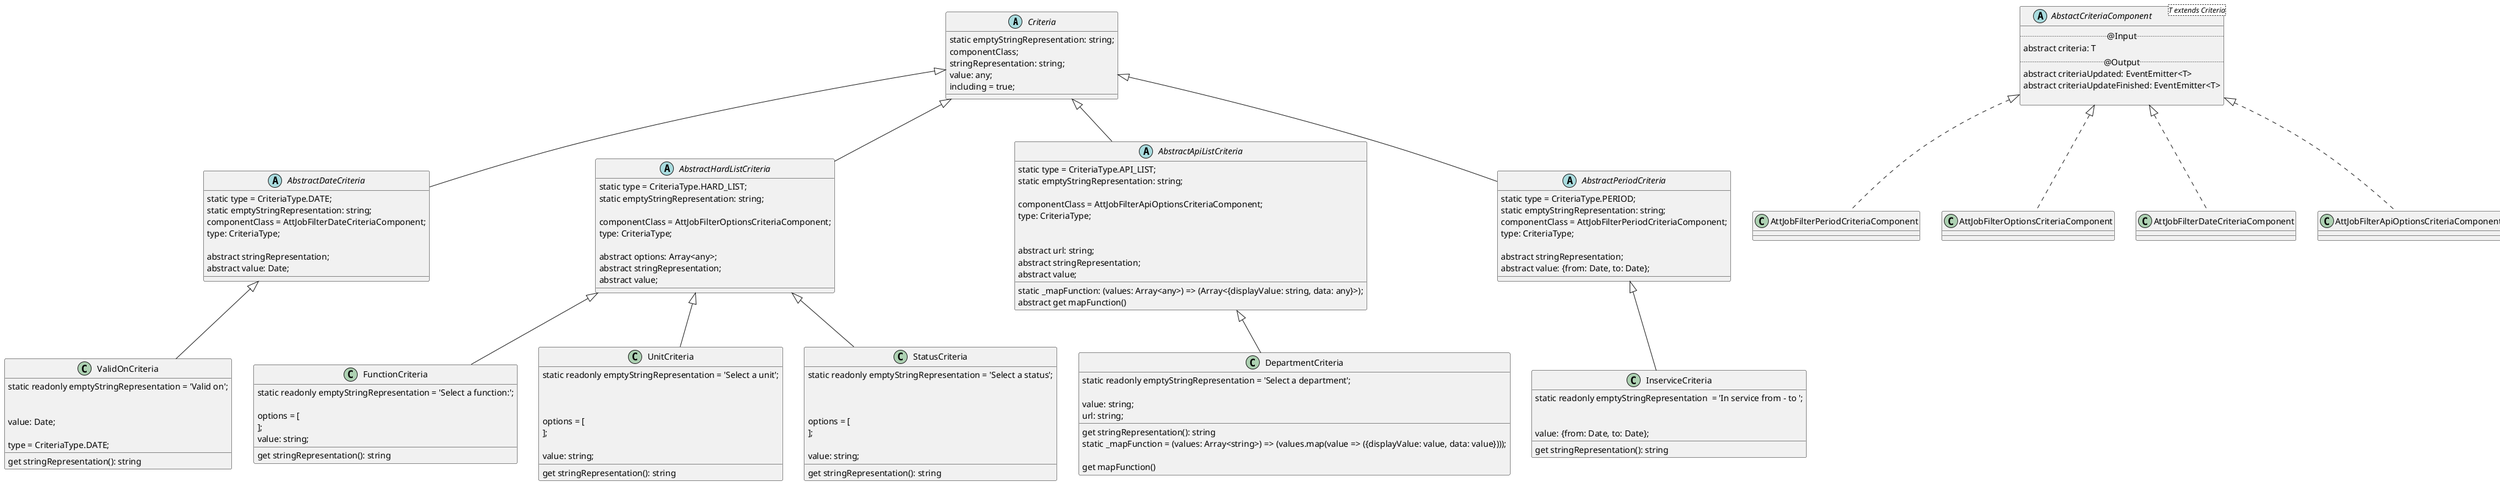 @startuml


' ********* CLASSES AND INTERFACES ********* ' 

abstract class Criteria {
    static emptyStringRepresentation: string;
    componentClass;
    stringRepresentation: string;
    value: any;
    including = true;
}


abstract class AbstractDateCriteria extends Criteria {

    static type = CriteriaType.DATE;
    static emptyStringRepresentation: string;
    componentClass = AttJobFilterDateCriteriaComponent;
    type: CriteriaType;

    abstract stringRepresentation;
    abstract value: Date;


}

abstract class AbstractHardListCriteria extends Criteria {

    static type = CriteriaType.HARD_LIST;
    static emptyStringRepresentation: string;

    componentClass = AttJobFilterOptionsCriteriaComponent;
    type: CriteriaType;

    abstract options: Array<any>;
    abstract stringRepresentation;
    abstract value;



}

abstract class AbstractApiListCriteria extends Criteria {

    static type = CriteriaType.API_LIST;
    static emptyStringRepresentation: string;
    static _mapFunction: (values: Array<any>) => (Array<{displayValue: string, data: any}>);

    componentClass = AttJobFilterApiOptionsCriteriaComponent;
    type: CriteriaType;


    abstract url: string;
    abstract stringRepresentation;
    abstract value;

    abstract get mapFunction()


}

abstract class AbstractPeriodCriteria extends Criteria {

    static type = CriteriaType.PERIOD;
    static emptyStringRepresentation: string;
    componentClass = AttJobFilterPeriodCriteriaComponent;
    type: CriteriaType;

    abstract stringRepresentation;
    abstract value: {from: Date, to: Date};

}

class FunctionCriteria extends AbstractHardListCriteria {

    get stringRepresentation(): string 

    static readonly emptyStringRepresentation = 'Select a function:';

    options = [
        'Software Engineer', 'Test Engineer', 'Functional Analyst'
    ];
    value: string;
}

class ValidOnCriteria extends AbstractDateCriteria {

    static readonly emptyStringRepresentation = 'Valid on';

    get stringRepresentation(): string 

    value: Date;

    type = CriteriaType.DATE;
}

class UnitCriteria extends AbstractHardListCriteria {


    static readonly emptyStringRepresentation = 'Select a unit';

    get stringRepresentation(): string 


    options = [
        'UNIT 1',
        'An other unit ',
        'the best unit ',
        'no body want to be in this unit ',
    ];

    value: string;

}

class StatusCriteria extends AbstractHardListCriteria {

    static readonly emptyStringRepresentation = 'Select a status';

    get stringRepresentation(): string


    options = [
        'In Service', 'Out of service'
    ];

    value: string;
}

class DepartmentCriteria extends AbstractApiListCriteria {

    get stringRepresentation(): string 

    static readonly emptyStringRepresentation = 'Select a department';

    value: string;
    url: string;

    static _mapFunction = (values: Array<string>) => (values.map(value => ({displayValue: value, data: value})));

    get mapFunction() 

}


class InserviceCriteria extends AbstractPeriodCriteria {

    static readonly emptyStringRepresentation  = 'In service from - to ';

    get stringRepresentation(): string 

    value: {from: Date, to: Date};
}






' ********* COMPONENTS ********* ' 


 abstract class AbstactCriteriaComponent<T extends Criteria> {
  .. @Input ..
  abstract criteria: T 
  .. @Output ..
  abstract criteriaUpdated: EventEmitter<T>
  abstract criteriaUpdateFinished: EventEmitter<T>

}

class AttJobFilterPeriodCriteriaComponent implements AbstactCriteriaComponent {
    
}

class AttJobFilterOptionsCriteriaComponent implements AbstactCriteriaComponent {
    
}


class AttJobFilterDateCriteriaComponent implements AbstactCriteriaComponent {
    
}

class AttJobFilterApiOptionsCriteriaComponent implements AbstactCriteriaComponent {
    
}


' ********* RELATIONS ********* ' 

@enduml